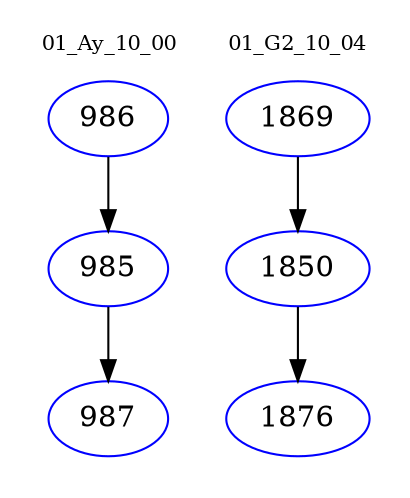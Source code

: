 digraph{
subgraph cluster_0 {
color = white
label = "01_Ay_10_00";
fontsize=10;
T0_986 [label="986", color="blue"]
T0_986 -> T0_985 [color="black"]
T0_985 [label="985", color="blue"]
T0_985 -> T0_987 [color="black"]
T0_987 [label="987", color="blue"]
}
subgraph cluster_1 {
color = white
label = "01_G2_10_04";
fontsize=10;
T1_1869 [label="1869", color="blue"]
T1_1869 -> T1_1850 [color="black"]
T1_1850 [label="1850", color="blue"]
T1_1850 -> T1_1876 [color="black"]
T1_1876 [label="1876", color="blue"]
}
}
